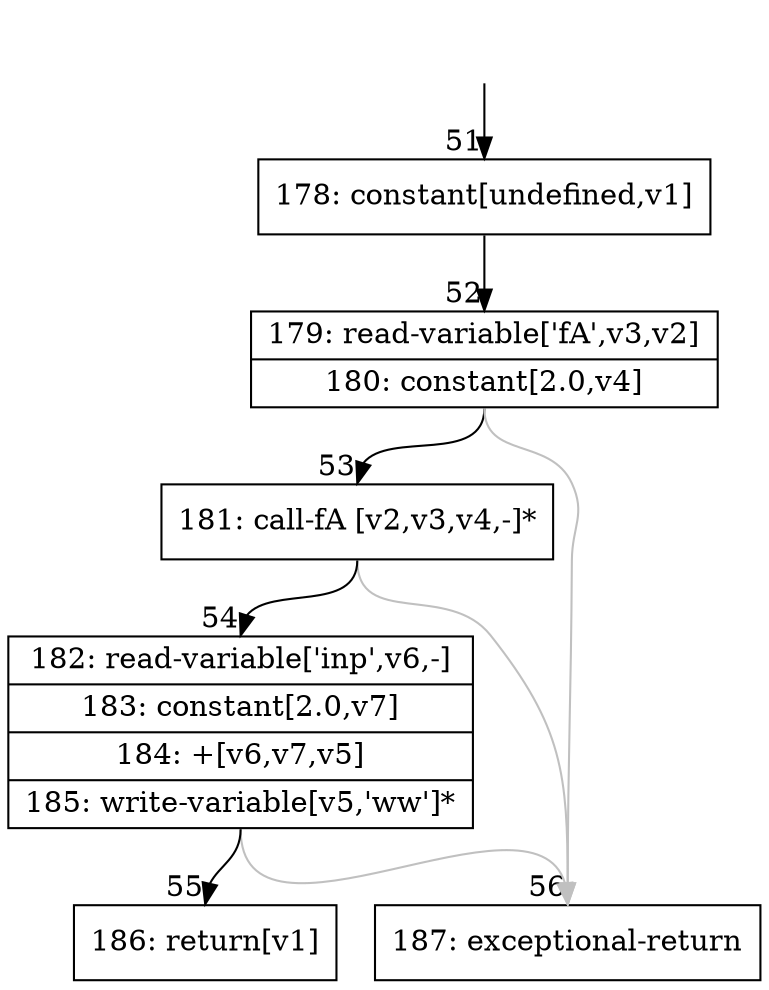 digraph {
rankdir="TD"
BB_entry5[shape=none,label=""];
BB_entry5 -> BB51 [tailport=s, headport=n, headlabel="    51"]
BB51 [shape=record label="{178: constant[undefined,v1]}" ] 
BB51 -> BB52 [tailport=s, headport=n, headlabel="      52"]
BB52 [shape=record label="{179: read-variable['fA',v3,v2]|180: constant[2.0,v4]}" ] 
BB52 -> BB53 [tailport=s, headport=n, headlabel="      53"]
BB52 -> BB56 [tailport=s, headport=n, color=gray, headlabel="      56"]
BB53 [shape=record label="{181: call-fA [v2,v3,v4,-]*}" ] 
BB53 -> BB54 [tailport=s, headport=n, headlabel="      54"]
BB53 -> BB56 [tailport=s, headport=n, color=gray]
BB54 [shape=record label="{182: read-variable['inp',v6,-]|183: constant[2.0,v7]|184: +[v6,v7,v5]|185: write-variable[v5,'ww']*}" ] 
BB54 -> BB55 [tailport=s, headport=n, headlabel="      55"]
BB54 -> BB56 [tailport=s, headport=n, color=gray]
BB55 [shape=record label="{186: return[v1]}" ] 
BB56 [shape=record label="{187: exceptional-return}" ] 
}
